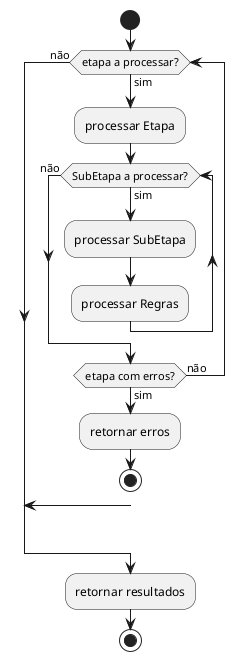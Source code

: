 @startuml


start
while(etapa a processar?) is (sim)
    :processar Etapa;
    while(SubEtapa a processar?) is (sim)
        :processar SubEtapa;
        :processar Regras;
    endwhile (não)
    if(etapa com erros?) then (sim)
        :retornar erros;
        stop
        break
    else (não)
    endif
endwhile (não)
:retornar resultados;
stop

@enduml